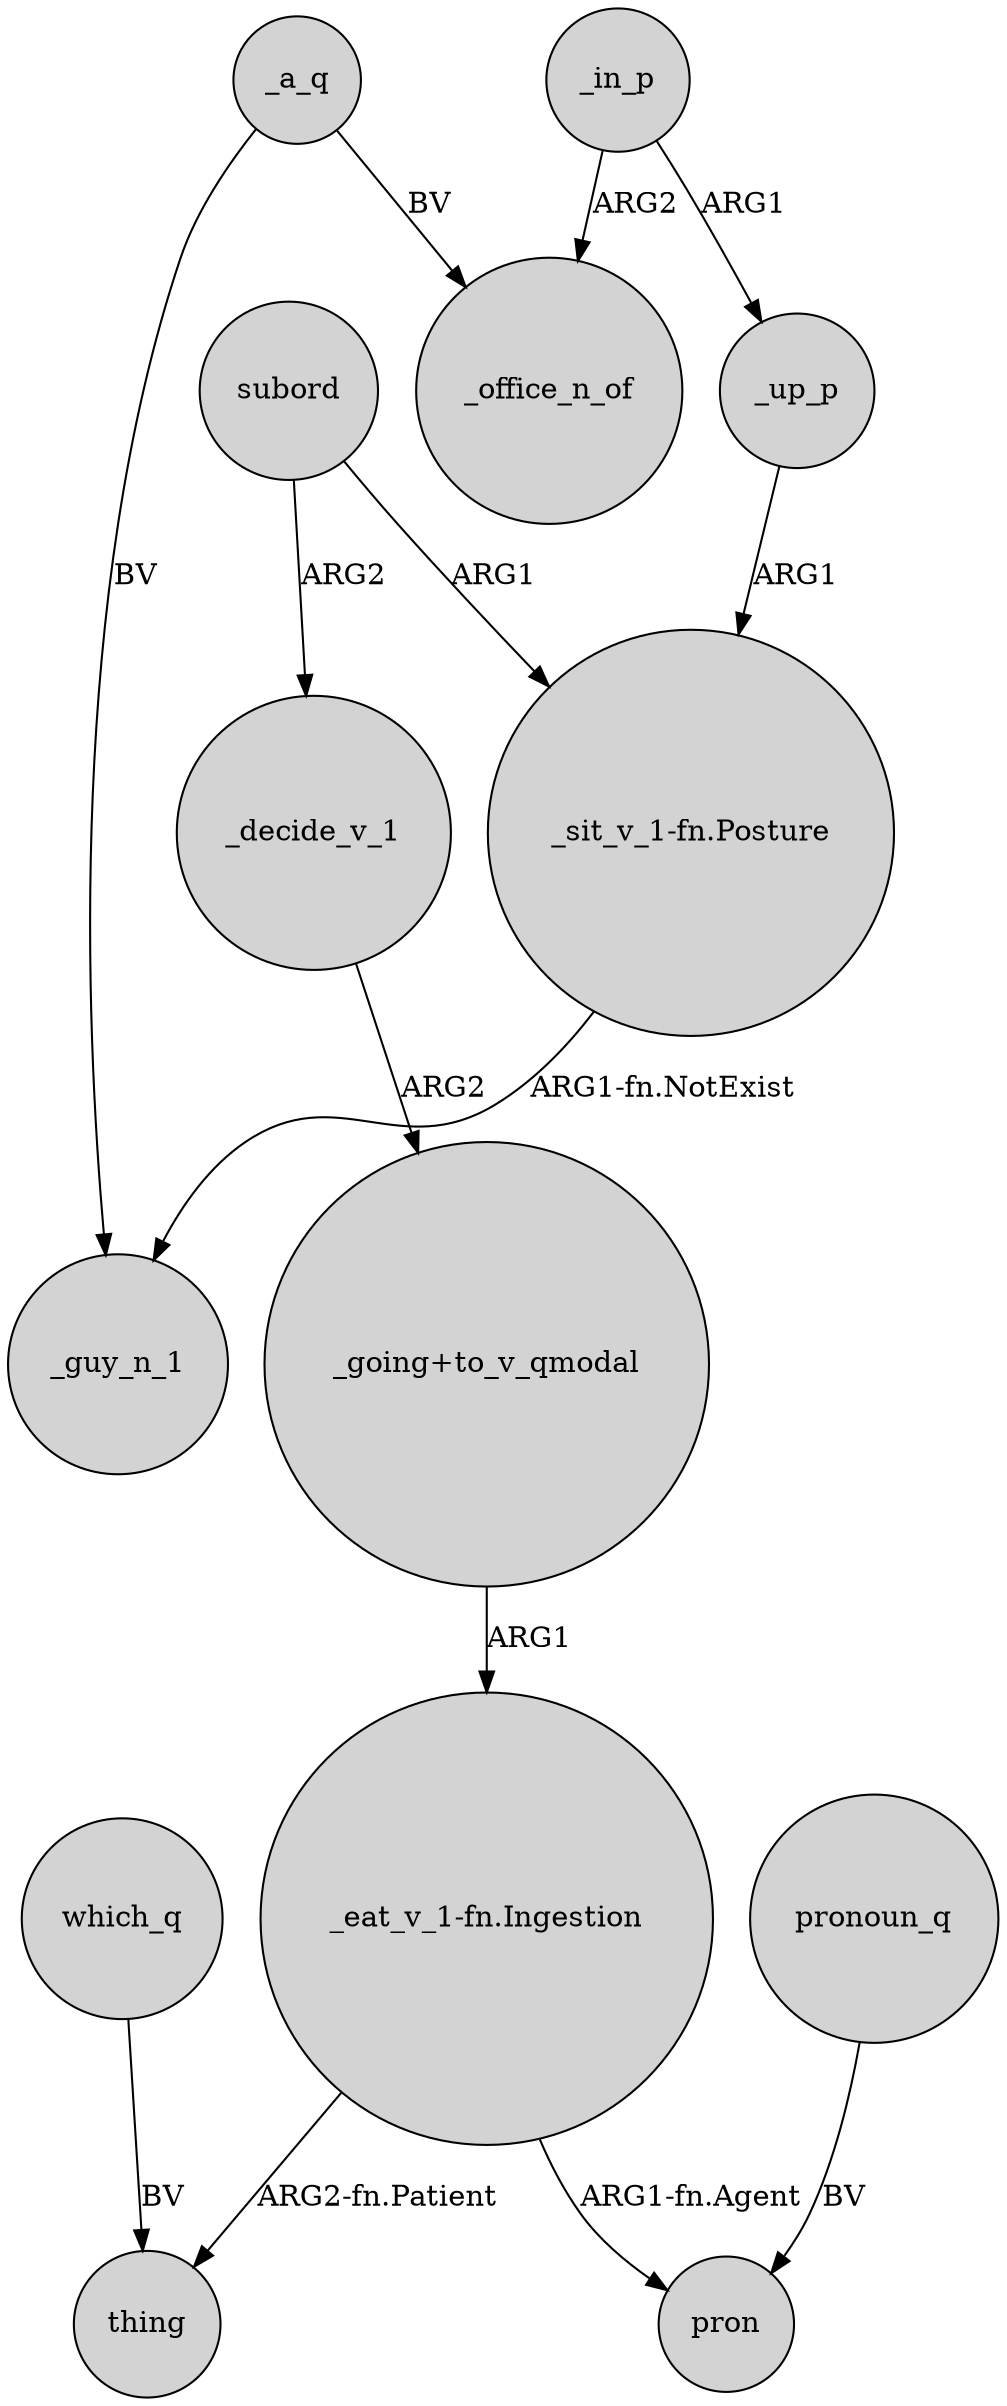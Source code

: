 digraph {
	node [shape=circle style=filled]
	"_sit_v_1-fn.Posture" -> _guy_n_1 [label="ARG1-fn.NotExist"]
	_a_q -> _office_n_of [label=BV]
	_in_p -> _up_p [label=ARG1]
	subord -> "_sit_v_1-fn.Posture" [label=ARG1]
	"_eat_v_1-fn.Ingestion" -> thing [label="ARG2-fn.Patient"]
	"_eat_v_1-fn.Ingestion" -> pron [label="ARG1-fn.Agent"]
	_up_p -> "_sit_v_1-fn.Posture" [label=ARG1]
	_decide_v_1 -> "_going+to_v_qmodal" [label=ARG2]
	which_q -> thing [label=BV]
	_a_q -> _guy_n_1 [label=BV]
	"_going+to_v_qmodal" -> "_eat_v_1-fn.Ingestion" [label=ARG1]
	_in_p -> _office_n_of [label=ARG2]
	subord -> _decide_v_1 [label=ARG2]
	pronoun_q -> pron [label=BV]
}
